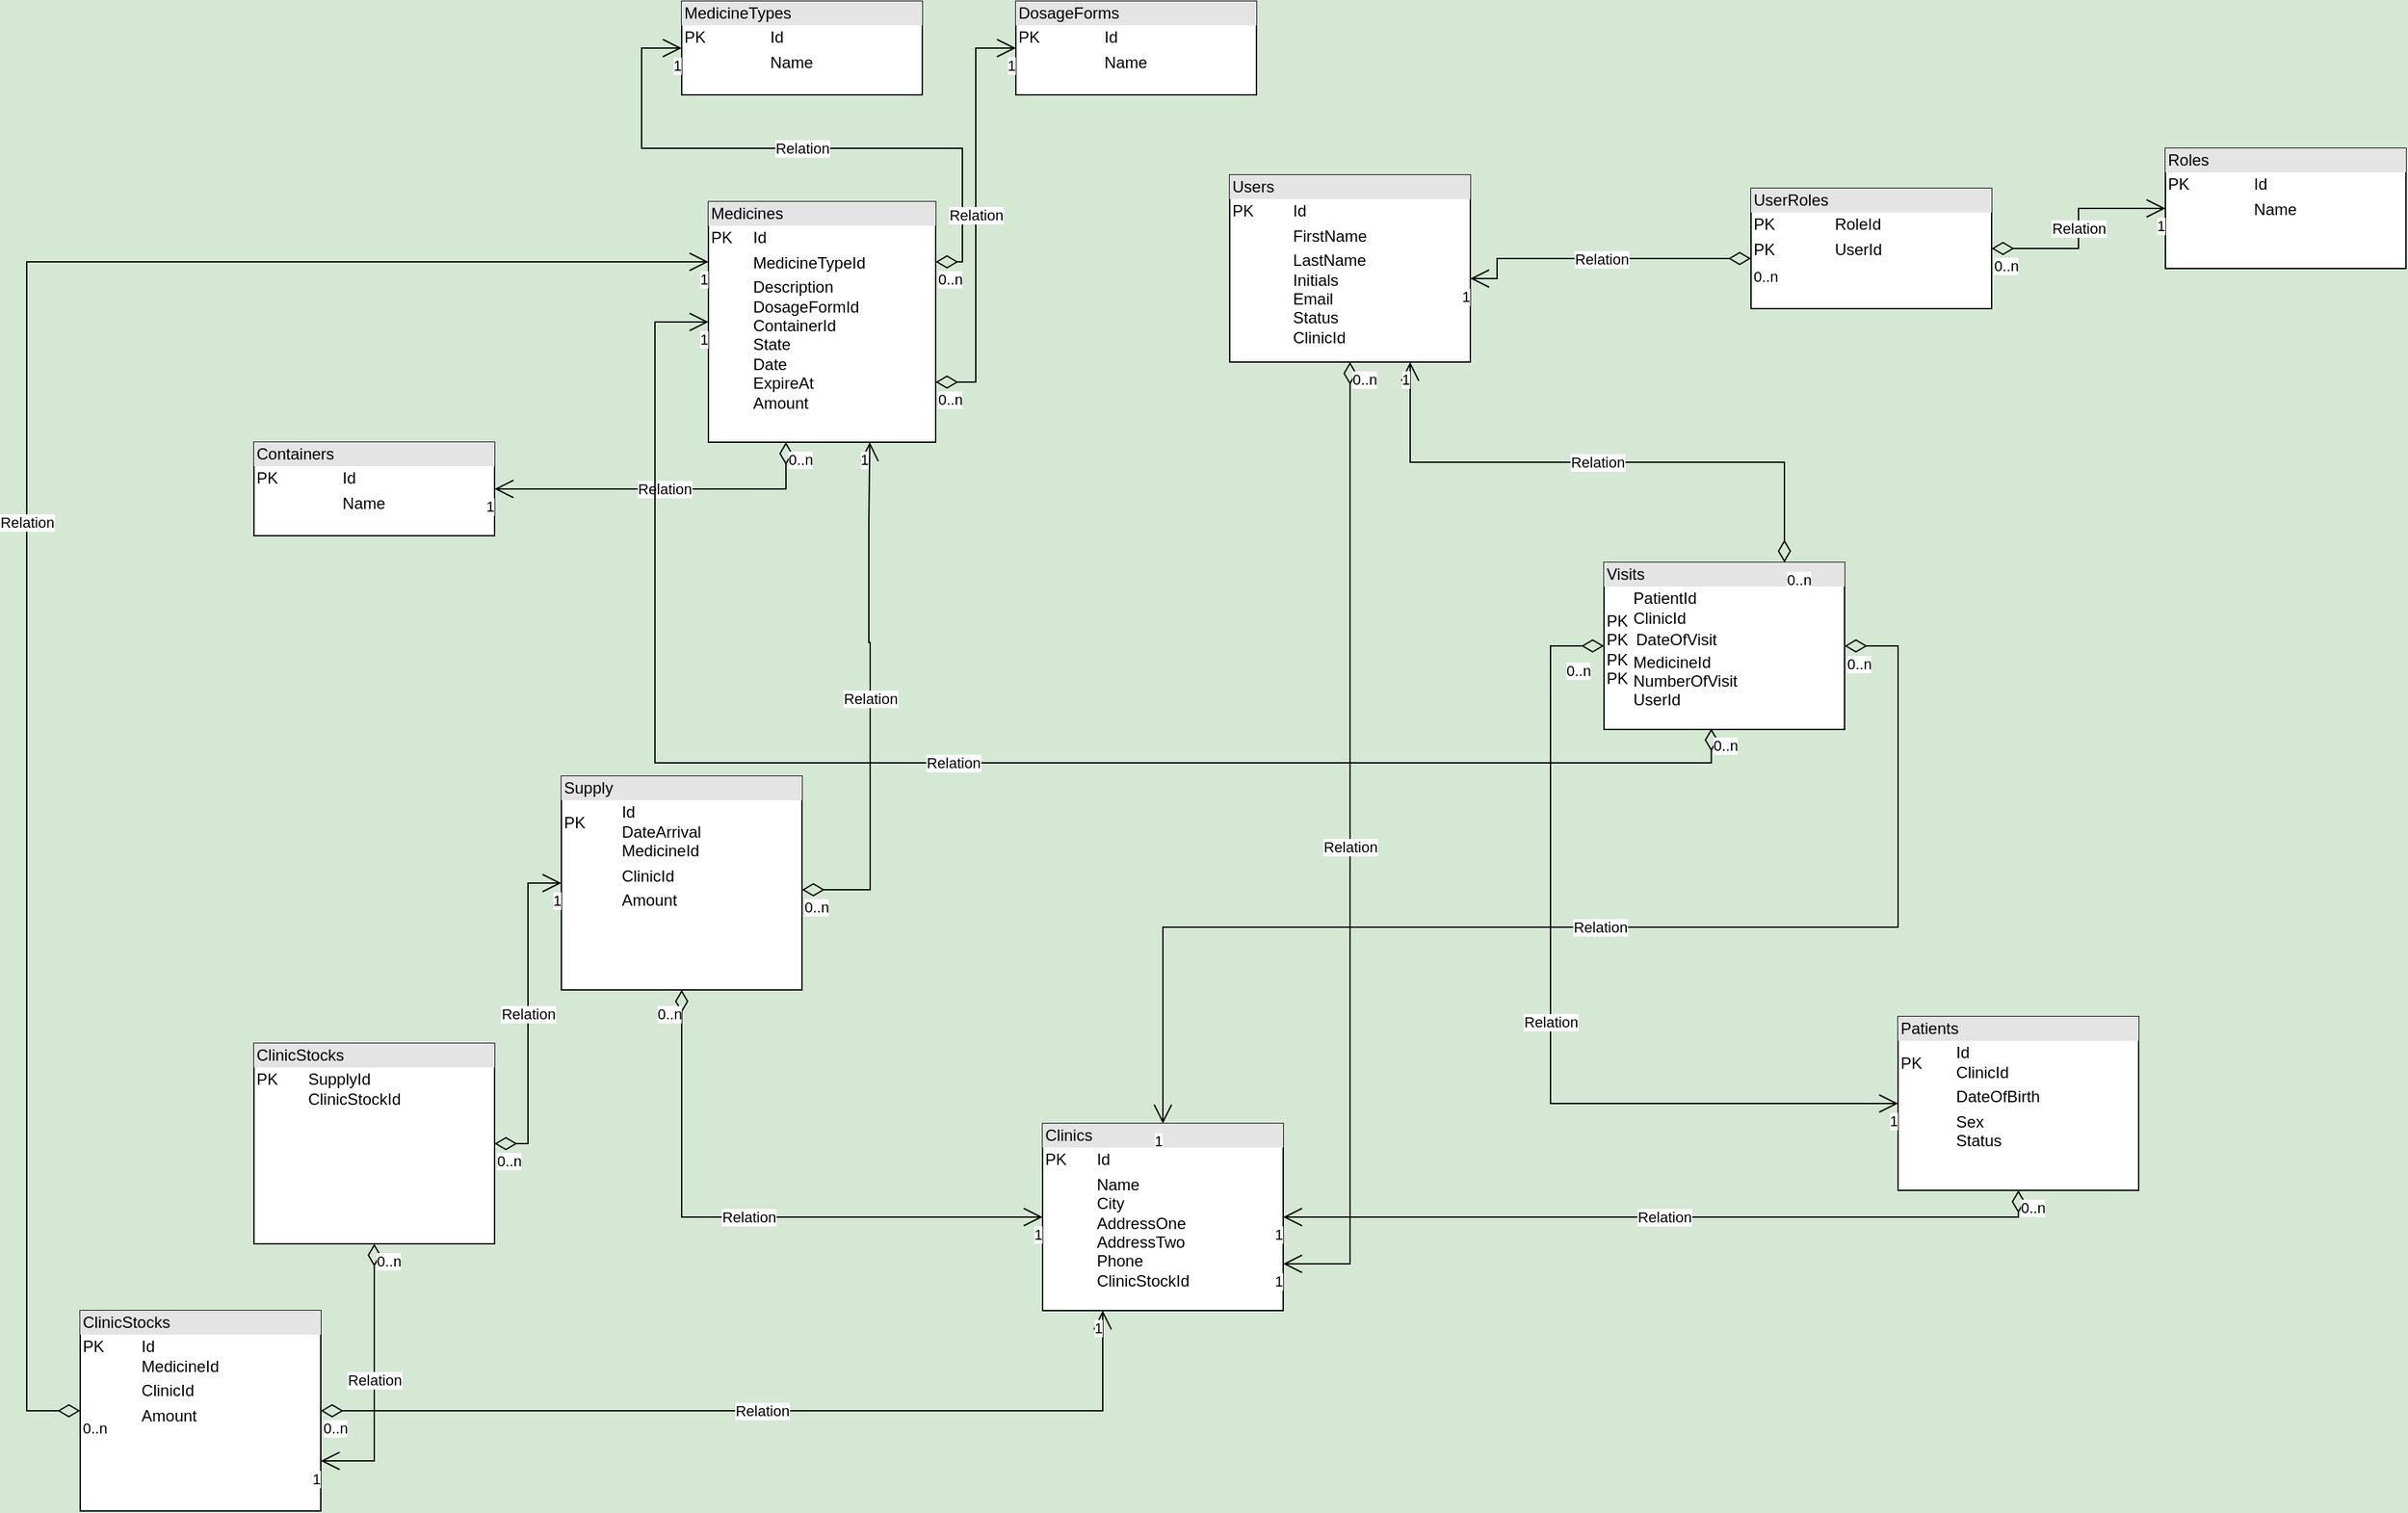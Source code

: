 <mxfile version="26.2.14">
  <diagram name="Page-1" id="2ca16b54-16f6-2749-3443-fa8db7711227">
    <mxGraphModel dx="3540" dy="1884" grid="1" gridSize="10" guides="1" tooltips="1" connect="1" arrows="1" fold="1" page="0" pageScale="1" pageWidth="1100" pageHeight="850" background="#D5E8D4" math="0" shadow="0">
      <root>
        <mxCell id="0" />
        <mxCell id="1" parent="0" />
        <mxCell id="k5YfsXKy078yhHcY-8dC-7" value="&lt;div style=&quot;box-sizing: border-box; width: 100%; background: rgb(228, 228, 228); padding: 2px;&quot;&gt;Users&lt;/div&gt;&lt;table style=&quot;width:100%;font-size:1em;&quot; cellpadding=&quot;2&quot; cellspacing=&quot;0&quot;&gt;&lt;tbody&gt;&lt;tr&gt;&lt;td&gt;PK&lt;/td&gt;&lt;td&gt;Id&lt;/td&gt;&lt;/tr&gt;&lt;tr&gt;&lt;td&gt;&lt;br&gt;&lt;/td&gt;&lt;td&gt;FirstName&lt;/td&gt;&lt;/tr&gt;&lt;tr&gt;&lt;td&gt;&lt;/td&gt;&lt;td&gt;LastName&lt;br&gt;Initials&lt;br&gt;Email&lt;br&gt;Status&lt;br&gt;ClinicId&lt;/td&gt;&lt;/tr&gt;&lt;/tbody&gt;&lt;/table&gt;" style="verticalAlign=top;align=left;overflow=fill;html=1;whiteSpace=wrap;" parent="1" vertex="1">
          <mxGeometry x="290" y="-130" width="180" height="140" as="geometry" />
        </mxCell>
        <mxCell id="k5YfsXKy078yhHcY-8dC-8" value="&lt;div style=&quot;box-sizing: border-box; width: 100%; background: rgb(228, 228, 228); padding: 2px;&quot;&gt;Roles&lt;/div&gt;&lt;table style=&quot;width:100%;font-size:1em;&quot; cellpadding=&quot;2&quot; cellspacing=&quot;0&quot;&gt;&lt;tbody&gt;&lt;tr&gt;&lt;td&gt;PK&lt;/td&gt;&lt;td&gt;Id&lt;/td&gt;&lt;/tr&gt;&lt;tr&gt;&lt;td&gt;&lt;br&gt;&lt;/td&gt;&lt;td&gt;Name&lt;/td&gt;&lt;/tr&gt;&lt;tr&gt;&lt;td&gt;&lt;/td&gt;&lt;td&gt;&lt;br&gt;&lt;/td&gt;&lt;/tr&gt;&lt;/tbody&gt;&lt;/table&gt;" style="verticalAlign=top;align=left;overflow=fill;html=1;whiteSpace=wrap;" parent="1" vertex="1">
          <mxGeometry x="990" y="-150" width="180" height="90" as="geometry" />
        </mxCell>
        <mxCell id="k5YfsXKy078yhHcY-8dC-9" value="&lt;div style=&quot;box-sizing: border-box; width: 100%; background: rgb(228, 228, 228); padding: 2px;&quot;&gt;MedicineTypes&lt;/div&gt;&lt;table style=&quot;width:100%;font-size:1em;&quot; cellpadding=&quot;2&quot; cellspacing=&quot;0&quot;&gt;&lt;tbody&gt;&lt;tr&gt;&lt;td&gt;PK&lt;/td&gt;&lt;td&gt;Id&lt;/td&gt;&lt;/tr&gt;&lt;tr&gt;&lt;td&gt;&lt;br&gt;&lt;/td&gt;&lt;td&gt;Name&lt;/td&gt;&lt;/tr&gt;&lt;tr&gt;&lt;td&gt;&lt;/td&gt;&lt;td&gt;&lt;br&gt;&lt;/td&gt;&lt;/tr&gt;&lt;/tbody&gt;&lt;/table&gt;" style="verticalAlign=top;align=left;overflow=fill;html=1;whiteSpace=wrap;" parent="1" vertex="1">
          <mxGeometry x="-120" y="-260" width="180" height="70" as="geometry" />
        </mxCell>
        <mxCell id="k5YfsXKy078yhHcY-8dC-10" value="&lt;div style=&quot;box-sizing: border-box; width: 100%; background: rgb(228, 228, 228); padding: 2px;&quot;&gt;DosageForms&lt;/div&gt;&lt;table style=&quot;width:100%;font-size:1em;&quot; cellpadding=&quot;2&quot; cellspacing=&quot;0&quot;&gt;&lt;tbody&gt;&lt;tr&gt;&lt;td&gt;PK&lt;/td&gt;&lt;td&gt;Id&lt;/td&gt;&lt;/tr&gt;&lt;tr&gt;&lt;td&gt;&lt;br&gt;&lt;/td&gt;&lt;td&gt;Name&lt;/td&gt;&lt;/tr&gt;&lt;tr&gt;&lt;td&gt;&lt;/td&gt;&lt;td&gt;&lt;br&gt;&lt;/td&gt;&lt;/tr&gt;&lt;/tbody&gt;&lt;/table&gt;" style="verticalAlign=top;align=left;overflow=fill;html=1;whiteSpace=wrap;" parent="1" vertex="1">
          <mxGeometry x="130" y="-260" width="180" height="70" as="geometry" />
        </mxCell>
        <mxCell id="k5YfsXKy078yhHcY-8dC-11" value="&lt;div style=&quot;box-sizing: border-box; width: 100%; background: rgb(228, 228, 228); padding: 2px;&quot;&gt;Medicines&lt;/div&gt;&lt;table style=&quot;width:100%;font-size:1em;&quot; cellpadding=&quot;2&quot; cellspacing=&quot;0&quot;&gt;&lt;tbody&gt;&lt;tr&gt;&lt;td&gt;PK&lt;/td&gt;&lt;td&gt;Id&lt;/td&gt;&lt;/tr&gt;&lt;tr&gt;&lt;td&gt;&lt;br&gt;&lt;/td&gt;&lt;td&gt;MedicineTypeId&lt;/td&gt;&lt;/tr&gt;&lt;tr&gt;&lt;td&gt;&lt;/td&gt;&lt;td&gt;Description&lt;br&gt;DosageFormId&lt;br&gt;ContainerId&lt;br&gt;State&lt;br&gt;Date&lt;br&gt;ExpireAt&lt;br&gt;Amount&lt;br&gt;&lt;br&gt;&lt;br&gt;&lt;br&gt;&lt;br&gt;&lt;/td&gt;&lt;/tr&gt;&lt;/tbody&gt;&lt;/table&gt;" style="verticalAlign=top;align=left;overflow=fill;html=1;whiteSpace=wrap;" parent="1" vertex="1">
          <mxGeometry x="-100" y="-110" width="170" height="180" as="geometry" />
        </mxCell>
        <mxCell id="k5YfsXKy078yhHcY-8dC-12" value="&lt;div style=&quot;box-sizing: border-box; width: 100%; background: rgb(228, 228, 228); padding: 2px;&quot;&gt;UserRoles&lt;/div&gt;&lt;table style=&quot;width:100%;font-size:1em;&quot; cellpadding=&quot;2&quot; cellspacing=&quot;0&quot;&gt;&lt;tbody&gt;&lt;tr&gt;&lt;td&gt;PK&lt;/td&gt;&lt;td&gt;RoleId&lt;/td&gt;&lt;/tr&gt;&lt;tr&gt;&lt;td&gt;PK&lt;/td&gt;&lt;td&gt;UserId&lt;/td&gt;&lt;/tr&gt;&lt;tr&gt;&lt;td&gt;&lt;/td&gt;&lt;td&gt;&lt;br&gt;&lt;/td&gt;&lt;/tr&gt;&lt;/tbody&gt;&lt;/table&gt;" style="verticalAlign=top;align=left;overflow=fill;html=1;whiteSpace=wrap;" parent="1" vertex="1">
          <mxGeometry x="680" y="-120" width="180" height="90" as="geometry" />
        </mxCell>
        <mxCell id="k5YfsXKy078yhHcY-8dC-21" value="&lt;div style=&quot;box-sizing: border-box; width: 100%; background: rgb(228, 228, 228); padding: 2px;&quot;&gt;Containers&lt;/div&gt;&lt;table style=&quot;width:100%;font-size:1em;&quot; cellpadding=&quot;2&quot; cellspacing=&quot;0&quot;&gt;&lt;tbody&gt;&lt;tr&gt;&lt;td&gt;PK&lt;/td&gt;&lt;td&gt;Id&lt;/td&gt;&lt;/tr&gt;&lt;tr&gt;&lt;td&gt;&lt;br&gt;&lt;/td&gt;&lt;td&gt;Name&lt;/td&gt;&lt;/tr&gt;&lt;tr&gt;&lt;td&gt;&lt;/td&gt;&lt;td&gt;&lt;br&gt;&lt;/td&gt;&lt;/tr&gt;&lt;/tbody&gt;&lt;/table&gt;" style="verticalAlign=top;align=left;overflow=fill;html=1;whiteSpace=wrap;" parent="1" vertex="1">
          <mxGeometry x="-440" y="70" width="180" height="70" as="geometry" />
        </mxCell>
        <mxCell id="k5YfsXKy078yhHcY-8dC-23" value="&lt;div style=&quot;box-sizing: border-box; width: 100%; background: rgb(228, 228, 228); padding: 2px;&quot;&gt;Supply&lt;/div&gt;&lt;table style=&quot;width:100%;font-size:1em;&quot; cellpadding=&quot;2&quot; cellspacing=&quot;0&quot;&gt;&lt;tbody&gt;&lt;tr&gt;&lt;td&gt;PK&lt;br&gt;&lt;br&gt;&lt;/td&gt;&lt;td&gt;Id&lt;br&gt;DateArrival&lt;br&gt;MedicineId&lt;/td&gt;&lt;/tr&gt;&lt;tr&gt;&lt;td&gt;&lt;br&gt;&lt;/td&gt;&lt;td&gt;ClinicId&lt;/td&gt;&lt;/tr&gt;&lt;tr&gt;&lt;td&gt;&lt;/td&gt;&lt;td&gt;Amount&lt;br&gt;&lt;br&gt;&lt;/td&gt;&lt;/tr&gt;&lt;/tbody&gt;&lt;/table&gt;" style="verticalAlign=top;align=left;overflow=fill;html=1;whiteSpace=wrap;" parent="1" vertex="1">
          <mxGeometry x="-210" y="320" width="180" height="160" as="geometry" />
        </mxCell>
        <mxCell id="k5YfsXKy078yhHcY-8dC-24" value="&lt;div style=&quot;box-sizing: border-box; width: 100%; background: rgb(228, 228, 228); padding: 2px;&quot;&gt;Clinics&lt;/div&gt;&lt;table style=&quot;width:100%;font-size:1em;&quot; cellpadding=&quot;2&quot; cellspacing=&quot;0&quot;&gt;&lt;tbody&gt;&lt;tr&gt;&lt;td&gt;PK&lt;/td&gt;&lt;td&gt;Id&lt;/td&gt;&lt;/tr&gt;&lt;tr&gt;&lt;td&gt;&lt;br&gt;&lt;/td&gt;&lt;td&gt;Name&lt;br&gt;City&lt;br&gt;AddressOne&lt;br&gt;AddressTwo&lt;br&gt;Phone&lt;br&gt;ClinicStockId&lt;/td&gt;&lt;/tr&gt;&lt;tr&gt;&lt;td&gt;&lt;/td&gt;&lt;td&gt;&lt;br&gt;&lt;/td&gt;&lt;/tr&gt;&lt;/tbody&gt;&lt;/table&gt;" style="verticalAlign=top;align=left;overflow=fill;html=1;whiteSpace=wrap;" parent="1" vertex="1">
          <mxGeometry x="150" y="580" width="180" height="140" as="geometry" />
        </mxCell>
        <mxCell id="k5YfsXKy078yhHcY-8dC-32" value="Relation" style="endArrow=open;html=1;endSize=12;startArrow=diamondThin;startSize=14;startFill=0;edgeStyle=orthogonalEdgeStyle;rounded=0;entryX=0.75;entryY=1;entryDx=0;entryDy=0;" parent="1" edge="1">
          <mxGeometry relative="1" as="geometry">
            <mxPoint x="-30" y="405" as="sourcePoint" />
            <mxPoint x="20.74" y="70" as="targetPoint" />
            <Array as="points">
              <mxPoint x="21" y="405" />
              <mxPoint x="21" y="220" />
              <mxPoint x="20" y="220" />
              <mxPoint x="20" y="130" />
            </Array>
          </mxGeometry>
        </mxCell>
        <mxCell id="k5YfsXKy078yhHcY-8dC-33" value="0..n" style="edgeLabel;resizable=0;html=1;align=left;verticalAlign=top;" parent="k5YfsXKy078yhHcY-8dC-32" connectable="0" vertex="1">
          <mxGeometry x="-1" relative="1" as="geometry" />
        </mxCell>
        <mxCell id="k5YfsXKy078yhHcY-8dC-34" value="1" style="edgeLabel;resizable=0;html=1;align=right;verticalAlign=top;" parent="k5YfsXKy078yhHcY-8dC-32" connectable="0" vertex="1">
          <mxGeometry x="1" relative="1" as="geometry" />
        </mxCell>
        <mxCell id="k5YfsXKy078yhHcY-8dC-35" value="Relation" style="endArrow=open;html=1;endSize=12;startArrow=diamondThin;startSize=14;startFill=0;edgeStyle=orthogonalEdgeStyle;rounded=0;exitX=0.5;exitY=1;exitDx=0;exitDy=0;entryX=0;entryY=0.5;entryDx=0;entryDy=0;" parent="1" source="k5YfsXKy078yhHcY-8dC-23" target="k5YfsXKy078yhHcY-8dC-24" edge="1">
          <mxGeometry relative="1" as="geometry">
            <mxPoint x="430" y="350" as="sourcePoint" />
            <mxPoint x="20" y="560" as="targetPoint" />
            <Array as="points">
              <mxPoint x="-120" y="650" />
            </Array>
          </mxGeometry>
        </mxCell>
        <mxCell id="k5YfsXKy078yhHcY-8dC-36" value="0..n" style="edgeLabel;resizable=0;html=1;align=left;verticalAlign=top;" parent="k5YfsXKy078yhHcY-8dC-35" connectable="0" vertex="1">
          <mxGeometry x="-1" relative="1" as="geometry">
            <mxPoint x="-20" y="5" as="offset" />
          </mxGeometry>
        </mxCell>
        <mxCell id="k5YfsXKy078yhHcY-8dC-37" value="1" style="edgeLabel;resizable=0;html=1;align=right;verticalAlign=top;" parent="k5YfsXKy078yhHcY-8dC-35" connectable="0" vertex="1">
          <mxGeometry x="1" relative="1" as="geometry" />
        </mxCell>
        <mxCell id="k5YfsXKy078yhHcY-8dC-38" value="Relation" style="endArrow=open;html=1;endSize=12;startArrow=diamondThin;startSize=14;startFill=0;edgeStyle=orthogonalEdgeStyle;rounded=0;exitX=0;exitY=0.5;exitDx=0;exitDy=0;entryX=1;entryY=0.5;entryDx=0;entryDy=0;" parent="1" edge="1">
          <mxGeometry relative="1" as="geometry">
            <mxPoint x="680" y="-67.5" as="sourcePoint" />
            <mxPoint x="470" y="-52.5" as="targetPoint" />
            <Array as="points">
              <mxPoint x="490" y="-67" />
              <mxPoint x="490" y="-52" />
            </Array>
          </mxGeometry>
        </mxCell>
        <mxCell id="k5YfsXKy078yhHcY-8dC-39" value="0..n" style="edgeLabel;resizable=0;html=1;align=left;verticalAlign=top;" parent="k5YfsXKy078yhHcY-8dC-38" connectable="0" vertex="1">
          <mxGeometry x="-1" relative="1" as="geometry" />
        </mxCell>
        <mxCell id="k5YfsXKy078yhHcY-8dC-40" value="1" style="edgeLabel;resizable=0;html=1;align=right;verticalAlign=top;" parent="k5YfsXKy078yhHcY-8dC-38" connectable="0" vertex="1">
          <mxGeometry x="1" relative="1" as="geometry" />
        </mxCell>
        <mxCell id="k5YfsXKy078yhHcY-8dC-41" value="Relation" style="endArrow=open;html=1;endSize=12;startArrow=diamondThin;startSize=14;startFill=0;edgeStyle=orthogonalEdgeStyle;rounded=0;exitX=1;exitY=0.5;exitDx=0;exitDy=0;entryX=0;entryY=0.5;entryDx=0;entryDy=0;" parent="1" source="k5YfsXKy078yhHcY-8dC-12" target="k5YfsXKy078yhHcY-8dC-8" edge="1">
          <mxGeometry relative="1" as="geometry">
            <mxPoint x="410" y="350" as="sourcePoint" />
            <mxPoint x="570" y="350" as="targetPoint" />
          </mxGeometry>
        </mxCell>
        <mxCell id="k5YfsXKy078yhHcY-8dC-42" value="0..n" style="edgeLabel;resizable=0;html=1;align=left;verticalAlign=top;" parent="k5YfsXKy078yhHcY-8dC-41" connectable="0" vertex="1">
          <mxGeometry x="-1" relative="1" as="geometry" />
        </mxCell>
        <mxCell id="k5YfsXKy078yhHcY-8dC-43" value="1" style="edgeLabel;resizable=0;html=1;align=right;verticalAlign=top;" parent="k5YfsXKy078yhHcY-8dC-41" connectable="0" vertex="1">
          <mxGeometry x="1" relative="1" as="geometry" />
        </mxCell>
        <mxCell id="k5YfsXKy078yhHcY-8dC-49" value="Relation" style="endArrow=open;html=1;endSize=12;startArrow=diamondThin;startSize=14;startFill=0;edgeStyle=orthogonalEdgeStyle;rounded=0;exitX=1;exitY=0.25;exitDx=0;exitDy=0;entryX=0;entryY=0.5;entryDx=0;entryDy=0;" parent="1" source="k5YfsXKy078yhHcY-8dC-11" target="k5YfsXKy078yhHcY-8dC-9" edge="1">
          <mxGeometry relative="1" as="geometry">
            <mxPoint x="600" y="360" as="sourcePoint" />
            <mxPoint x="760" y="360" as="targetPoint" />
            <mxPoint as="offset" />
            <Array as="points">
              <mxPoint x="90" y="-65" />
              <mxPoint x="90" y="-150" />
              <mxPoint x="-150" y="-150" />
              <mxPoint x="-150" y="-225" />
            </Array>
          </mxGeometry>
        </mxCell>
        <mxCell id="k5YfsXKy078yhHcY-8dC-50" value="0..n" style="edgeLabel;resizable=0;html=1;align=left;verticalAlign=top;" parent="k5YfsXKy078yhHcY-8dC-49" connectable="0" vertex="1">
          <mxGeometry x="-1" relative="1" as="geometry" />
        </mxCell>
        <mxCell id="k5YfsXKy078yhHcY-8dC-51" value="1" style="edgeLabel;resizable=0;html=1;align=right;verticalAlign=top;" parent="k5YfsXKy078yhHcY-8dC-49" connectable="0" vertex="1">
          <mxGeometry x="1" relative="1" as="geometry" />
        </mxCell>
        <mxCell id="k5YfsXKy078yhHcY-8dC-52" value="Relation" style="endArrow=open;html=1;endSize=12;startArrow=diamondThin;startSize=14;startFill=0;edgeStyle=orthogonalEdgeStyle;rounded=0;exitX=1;exitY=0.75;exitDx=0;exitDy=0;entryX=0;entryY=0.5;entryDx=0;entryDy=0;" parent="1" source="k5YfsXKy078yhHcY-8dC-11" target="k5YfsXKy078yhHcY-8dC-10" edge="1">
          <mxGeometry relative="1" as="geometry">
            <mxPoint x="590" y="414.5" as="sourcePoint" />
            <mxPoint x="750" y="414.5" as="targetPoint" />
          </mxGeometry>
        </mxCell>
        <mxCell id="k5YfsXKy078yhHcY-8dC-53" value="0..n" style="edgeLabel;resizable=0;html=1;align=left;verticalAlign=top;" parent="k5YfsXKy078yhHcY-8dC-52" connectable="0" vertex="1">
          <mxGeometry x="-1" relative="1" as="geometry" />
        </mxCell>
        <mxCell id="k5YfsXKy078yhHcY-8dC-54" value="1" style="edgeLabel;resizable=0;html=1;align=right;verticalAlign=top;" parent="k5YfsXKy078yhHcY-8dC-52" connectable="0" vertex="1">
          <mxGeometry x="1" relative="1" as="geometry" />
        </mxCell>
        <mxCell id="k5YfsXKy078yhHcY-8dC-55" value="Relation" style="endArrow=open;html=1;endSize=12;startArrow=diamondThin;startSize=14;startFill=0;edgeStyle=orthogonalEdgeStyle;rounded=0;exitX=0.341;exitY=0.998;exitDx=0;exitDy=0;entryX=1;entryY=0.5;entryDx=0;entryDy=0;exitPerimeter=0;" parent="1" target="k5YfsXKy078yhHcY-8dC-21" edge="1">
          <mxGeometry relative="1" as="geometry">
            <mxPoint x="-42.03" y="70.0" as="sourcePoint" />
            <mxPoint x="-390" y="105.36" as="targetPoint" />
            <Array as="points">
              <mxPoint x="-42" y="105" />
            </Array>
          </mxGeometry>
        </mxCell>
        <mxCell id="k5YfsXKy078yhHcY-8dC-56" value="0..n" style="edgeLabel;resizable=0;html=1;align=left;verticalAlign=top;" parent="k5YfsXKy078yhHcY-8dC-55" connectable="0" vertex="1">
          <mxGeometry x="-1" relative="1" as="geometry" />
        </mxCell>
        <mxCell id="k5YfsXKy078yhHcY-8dC-57" value="1" style="edgeLabel;resizable=0;html=1;align=right;verticalAlign=top;" parent="k5YfsXKy078yhHcY-8dC-55" connectable="0" vertex="1">
          <mxGeometry x="1" relative="1" as="geometry" />
        </mxCell>
        <mxCell id="k5YfsXKy078yhHcY-8dC-63" value="&lt;div style=&quot;box-sizing: border-box; width: 100%; background: rgb(228, 228, 228); padding: 2px;&quot;&gt;Patients&lt;/div&gt;&lt;table style=&quot;width:100%;font-size:1em;&quot; cellpadding=&quot;2&quot; cellspacing=&quot;0&quot;&gt;&lt;tbody&gt;&lt;tr&gt;&lt;td&gt;PK&lt;/td&gt;&lt;td&gt;Id&lt;br&gt;ClinicId&lt;/td&gt;&lt;/tr&gt;&lt;tr&gt;&lt;td&gt;&lt;/td&gt;&lt;td&gt;DateOfBirth&lt;/td&gt;&lt;/tr&gt;&lt;tr&gt;&lt;td&gt;&lt;/td&gt;&lt;td&gt;Sex&lt;br&gt;Status&lt;/td&gt;&lt;/tr&gt;&lt;/tbody&gt;&lt;/table&gt;" style="verticalAlign=top;align=left;overflow=fill;html=1;whiteSpace=wrap;" parent="1" vertex="1">
          <mxGeometry x="790" y="500" width="180" height="130" as="geometry" />
        </mxCell>
        <mxCell id="k5YfsXKy078yhHcY-8dC-65" value="&lt;div style=&quot;box-sizing: border-box; width: 100%; background: rgb(228, 228, 228); padding: 2px;&quot;&gt;Visits&lt;/div&gt;&lt;table style=&quot;width:100%;font-size:1em;&quot; cellpadding=&quot;2&quot; cellspacing=&quot;0&quot;&gt;&lt;tbody&gt;&lt;tr&gt;&lt;td&gt;PK&lt;br&gt;PK&lt;br&gt;PK&lt;br&gt;PK&lt;/td&gt;&lt;td&gt;PatientId&lt;span style=&quot;white-space: pre;&quot;&gt;&#x9;&lt;/span&gt;&lt;br&gt;ClinicId&lt;span style=&quot;white-space: pre;&quot;&gt;&#x9;&lt;/span&gt;&lt;table style=&quot;font-size: 1em; width: 180px;&quot; cellpadding=&quot;2&quot; cellspacing=&quot;0&quot;&gt;&lt;tbody&gt;&lt;tr&gt;&lt;td&gt;DateOfVisit&lt;/td&gt;&lt;/tr&gt;&lt;tr&gt;&lt;/tr&gt;&lt;/tbody&gt;&lt;/table&gt;MedicineId&lt;br&gt;NumberOfVisit&lt;br&gt;UserId&lt;/td&gt;&lt;/tr&gt;&lt;tr&gt;&lt;td&gt;&lt;br&gt;&lt;/td&gt;&lt;td&gt;&lt;br&gt;&lt;br&gt;&lt;/td&gt;&lt;/tr&gt;&lt;tr&gt;&lt;td&gt;&lt;/td&gt;&lt;td&gt;&lt;br&gt;&lt;/td&gt;&lt;/tr&gt;&lt;/tbody&gt;&lt;/table&gt;" style="verticalAlign=top;align=left;overflow=fill;html=1;whiteSpace=wrap;" parent="1" vertex="1">
          <mxGeometry x="570" y="160" width="180" height="125" as="geometry" />
        </mxCell>
        <mxCell id="k5YfsXKy078yhHcY-8dC-66" value="Relation" style="endArrow=open;html=1;endSize=12;startArrow=diamondThin;startSize=14;startFill=0;edgeStyle=orthogonalEdgeStyle;rounded=0;exitX=0;exitY=0.5;exitDx=0;exitDy=0;entryX=0;entryY=0.5;entryDx=0;entryDy=0;" parent="1" source="k5YfsXKy078yhHcY-8dC-65" target="k5YfsXKy078yhHcY-8dC-63" edge="1">
          <mxGeometry relative="1" as="geometry">
            <mxPoint x="410" y="470" as="sourcePoint" />
            <mxPoint x="570" y="470" as="targetPoint" />
            <Array as="points">
              <mxPoint x="530" y="223" />
              <mxPoint x="530" y="565" />
            </Array>
          </mxGeometry>
        </mxCell>
        <mxCell id="k5YfsXKy078yhHcY-8dC-67" value="0..n" style="edgeLabel;resizable=0;html=1;align=left;verticalAlign=top;" parent="k5YfsXKy078yhHcY-8dC-66" connectable="0" vertex="1">
          <mxGeometry x="-1" relative="1" as="geometry">
            <mxPoint x="-30" y="5" as="offset" />
          </mxGeometry>
        </mxCell>
        <mxCell id="k5YfsXKy078yhHcY-8dC-68" value="1" style="edgeLabel;resizable=0;html=1;align=right;verticalAlign=top;" parent="k5YfsXKy078yhHcY-8dC-66" connectable="0" vertex="1">
          <mxGeometry x="1" relative="1" as="geometry" />
        </mxCell>
        <mxCell id="k5YfsXKy078yhHcY-8dC-69" value="Relation" style="endArrow=open;html=1;endSize=12;startArrow=diamondThin;startSize=14;startFill=0;edgeStyle=orthogonalEdgeStyle;rounded=0;exitX=0.5;exitY=1;exitDx=0;exitDy=0;entryX=1;entryY=0.75;entryDx=0;entryDy=0;" parent="1" source="k5YfsXKy078yhHcY-8dC-7" target="k5YfsXKy078yhHcY-8dC-24" edge="1">
          <mxGeometry relative="1" as="geometry">
            <mxPoint x="410" y="370" as="sourcePoint" />
            <mxPoint x="570" y="370" as="targetPoint" />
            <Array as="points">
              <mxPoint x="380" y="685" />
            </Array>
            <mxPoint as="offset" />
          </mxGeometry>
        </mxCell>
        <mxCell id="k5YfsXKy078yhHcY-8dC-70" value="0..n" style="edgeLabel;resizable=0;html=1;align=left;verticalAlign=top;" parent="k5YfsXKy078yhHcY-8dC-69" connectable="0" vertex="1">
          <mxGeometry x="-1" relative="1" as="geometry" />
        </mxCell>
        <mxCell id="k5YfsXKy078yhHcY-8dC-71" value="1" style="edgeLabel;resizable=0;html=1;align=right;verticalAlign=top;" parent="k5YfsXKy078yhHcY-8dC-69" connectable="0" vertex="1">
          <mxGeometry x="1" relative="1" as="geometry" />
        </mxCell>
        <mxCell id="k5YfsXKy078yhHcY-8dC-75" value="Relation" style="endArrow=open;html=1;endSize=12;startArrow=diamondThin;startSize=14;startFill=0;edgeStyle=orthogonalEdgeStyle;rounded=0;entryX=0;entryY=0.5;entryDx=0;entryDy=0;exitX=0.446;exitY=0.995;exitDx=0;exitDy=0;exitPerimeter=0;" parent="1" source="k5YfsXKy078yhHcY-8dC-65" target="k5YfsXKy078yhHcY-8dC-11" edge="1">
          <mxGeometry relative="1" as="geometry">
            <mxPoint x="410" y="380" as="sourcePoint" />
            <mxPoint x="570" y="380" as="targetPoint" />
            <Array as="points">
              <mxPoint x="650" y="310" />
              <mxPoint x="-140" y="310" />
              <mxPoint x="-140" y="-20" />
            </Array>
          </mxGeometry>
        </mxCell>
        <mxCell id="k5YfsXKy078yhHcY-8dC-76" value="0..n" style="edgeLabel;resizable=0;html=1;align=left;verticalAlign=top;" parent="k5YfsXKy078yhHcY-8dC-75" connectable="0" vertex="1">
          <mxGeometry x="-1" relative="1" as="geometry" />
        </mxCell>
        <mxCell id="k5YfsXKy078yhHcY-8dC-77" value="1" style="edgeLabel;resizable=0;html=1;align=right;verticalAlign=top;" parent="k5YfsXKy078yhHcY-8dC-75" connectable="0" vertex="1">
          <mxGeometry x="1" relative="1" as="geometry" />
        </mxCell>
        <mxCell id="Tc5bM_jjAUg0h41O2GLL-1" value="&lt;div style=&quot;box-sizing: border-box; width: 100%; background: rgb(228, 228, 228); padding: 2px;&quot;&gt;ClinicStocks&lt;/div&gt;&lt;table style=&quot;width:100%;font-size:1em;&quot; cellpadding=&quot;2&quot; cellspacing=&quot;0&quot;&gt;&lt;tbody&gt;&lt;tr&gt;&lt;td&gt;PK&lt;br&gt;&lt;br&gt;&lt;/td&gt;&lt;td&gt;Id&lt;br&gt;MedicineId&lt;/td&gt;&lt;/tr&gt;&lt;tr&gt;&lt;td&gt;&lt;br&gt;&lt;/td&gt;&lt;td&gt;ClinicId&lt;/td&gt;&lt;/tr&gt;&lt;tr&gt;&lt;td&gt;&lt;/td&gt;&lt;td&gt;Amount&lt;br&gt;&lt;br&gt;&lt;br&gt;&lt;/td&gt;&lt;/tr&gt;&lt;/tbody&gt;&lt;/table&gt;" style="verticalAlign=top;align=left;overflow=fill;html=1;whiteSpace=wrap;" parent="1" vertex="1">
          <mxGeometry x="-570" y="720" width="180" height="150" as="geometry" />
        </mxCell>
        <mxCell id="Tc5bM_jjAUg0h41O2GLL-4" value="&lt;div style=&quot;box-sizing: border-box; width: 100%; background: rgb(228, 228, 228); padding: 2px;&quot;&gt;ClinicStocks&lt;/div&gt;&lt;table style=&quot;width:100%;font-size:1em;&quot; cellpadding=&quot;2&quot; cellspacing=&quot;0&quot;&gt;&lt;tbody&gt;&lt;tr&gt;&lt;td&gt;PK&lt;br&gt;&lt;br&gt;&lt;/td&gt;&lt;td&gt;SupplyId&lt;br&gt;ClinicStockId&lt;/td&gt;&lt;/tr&gt;&lt;tr&gt;&lt;td&gt;&lt;/td&gt;&lt;td&gt;&lt;br&gt;&lt;br&gt;&lt;br&gt;&lt;/td&gt;&lt;/tr&gt;&lt;/tbody&gt;&lt;/table&gt;" style="verticalAlign=top;align=left;overflow=fill;html=1;whiteSpace=wrap;" parent="1" vertex="1">
          <mxGeometry x="-440" y="520" width="180" height="150" as="geometry" />
        </mxCell>
        <mxCell id="VgIQAjNQEwHclF-OJjE5-1" value="Relation" style="endArrow=open;html=1;endSize=12;startArrow=diamondThin;startSize=14;startFill=0;edgeStyle=orthogonalEdgeStyle;rounded=0;exitX=1;exitY=0.5;exitDx=0;exitDy=0;entryX=0;entryY=0.5;entryDx=0;entryDy=0;" parent="1" source="Tc5bM_jjAUg0h41O2GLL-4" target="k5YfsXKy078yhHcY-8dC-23" edge="1">
          <mxGeometry relative="1" as="geometry">
            <mxPoint x="-160" y="520" as="sourcePoint" />
            <mxPoint y="520" as="targetPoint" />
          </mxGeometry>
        </mxCell>
        <mxCell id="VgIQAjNQEwHclF-OJjE5-2" value="0..n" style="edgeLabel;resizable=0;html=1;align=left;verticalAlign=top;" parent="VgIQAjNQEwHclF-OJjE5-1" connectable="0" vertex="1">
          <mxGeometry x="-1" relative="1" as="geometry" />
        </mxCell>
        <mxCell id="VgIQAjNQEwHclF-OJjE5-3" value="1" style="edgeLabel;resizable=0;html=1;align=right;verticalAlign=top;" parent="VgIQAjNQEwHclF-OJjE5-1" connectable="0" vertex="1">
          <mxGeometry x="1" relative="1" as="geometry" />
        </mxCell>
        <mxCell id="VgIQAjNQEwHclF-OJjE5-4" value="Relation" style="endArrow=open;html=1;endSize=12;startArrow=diamondThin;startSize=14;startFill=0;edgeStyle=orthogonalEdgeStyle;rounded=0;exitX=0.5;exitY=1;exitDx=0;exitDy=0;entryX=1;entryY=0.75;entryDx=0;entryDy=0;" parent="1" source="Tc5bM_jjAUg0h41O2GLL-4" target="Tc5bM_jjAUg0h41O2GLL-1" edge="1">
          <mxGeometry relative="1" as="geometry">
            <mxPoint x="-160" y="520" as="sourcePoint" />
            <mxPoint y="520" as="targetPoint" />
          </mxGeometry>
        </mxCell>
        <mxCell id="VgIQAjNQEwHclF-OJjE5-5" value="0..n" style="edgeLabel;resizable=0;html=1;align=left;verticalAlign=top;" parent="VgIQAjNQEwHclF-OJjE5-4" connectable="0" vertex="1">
          <mxGeometry x="-1" relative="1" as="geometry" />
        </mxCell>
        <mxCell id="VgIQAjNQEwHclF-OJjE5-6" value="1" style="edgeLabel;resizable=0;html=1;align=right;verticalAlign=top;" parent="VgIQAjNQEwHclF-OJjE5-4" connectable="0" vertex="1">
          <mxGeometry x="1" relative="1" as="geometry" />
        </mxCell>
        <mxCell id="VgIQAjNQEwHclF-OJjE5-7" value="Relation" style="endArrow=open;html=1;endSize=12;startArrow=diamondThin;startSize=14;startFill=0;edgeStyle=orthogonalEdgeStyle;rounded=0;entryX=0;entryY=0.25;entryDx=0;entryDy=0;exitX=0;exitY=0.5;exitDx=0;exitDy=0;" parent="1" source="Tc5bM_jjAUg0h41O2GLL-1" target="k5YfsXKy078yhHcY-8dC-11" edge="1">
          <mxGeometry relative="1" as="geometry">
            <mxPoint x="-150" y="230" as="sourcePoint" />
            <mxPoint x="10" y="230" as="targetPoint" />
            <Array as="points">
              <mxPoint x="-610" y="795" />
              <mxPoint x="-610" y="-65" />
            </Array>
          </mxGeometry>
        </mxCell>
        <mxCell id="VgIQAjNQEwHclF-OJjE5-8" value="0..n" style="edgeLabel;resizable=0;html=1;align=left;verticalAlign=top;" parent="VgIQAjNQEwHclF-OJjE5-7" connectable="0" vertex="1">
          <mxGeometry x="-1" relative="1" as="geometry" />
        </mxCell>
        <mxCell id="VgIQAjNQEwHclF-OJjE5-9" value="1" style="edgeLabel;resizable=0;html=1;align=right;verticalAlign=top;" parent="VgIQAjNQEwHclF-OJjE5-7" connectable="0" vertex="1">
          <mxGeometry x="1" relative="1" as="geometry" />
        </mxCell>
        <mxCell id="VgIQAjNQEwHclF-OJjE5-10" value="Relation" style="endArrow=open;html=1;endSize=12;startArrow=diamondThin;startSize=14;startFill=0;edgeStyle=orthogonalEdgeStyle;rounded=0;exitX=1;exitY=0.5;exitDx=0;exitDy=0;entryX=0.25;entryY=1;entryDx=0;entryDy=0;" parent="1" source="Tc5bM_jjAUg0h41O2GLL-1" target="k5YfsXKy078yhHcY-8dC-24" edge="1">
          <mxGeometry relative="1" as="geometry">
            <mxPoint x="-290" y="650" as="sourcePoint" />
            <mxPoint x="-130" y="650" as="targetPoint" />
          </mxGeometry>
        </mxCell>
        <mxCell id="VgIQAjNQEwHclF-OJjE5-11" value="0..n" style="edgeLabel;resizable=0;html=1;align=left;verticalAlign=top;" parent="VgIQAjNQEwHclF-OJjE5-10" connectable="0" vertex="1">
          <mxGeometry x="-1" relative="1" as="geometry" />
        </mxCell>
        <mxCell id="VgIQAjNQEwHclF-OJjE5-12" value="1" style="edgeLabel;resizable=0;html=1;align=right;verticalAlign=top;" parent="VgIQAjNQEwHclF-OJjE5-10" connectable="0" vertex="1">
          <mxGeometry x="1" relative="1" as="geometry" />
        </mxCell>
        <mxCell id="kRVFlaKKhEQhchVDR1qj-4" value="Relation" style="endArrow=open;html=1;endSize=12;startArrow=diamondThin;startSize=14;startFill=0;edgeStyle=orthogonalEdgeStyle;rounded=0;entryX=1;entryY=0.5;entryDx=0;entryDy=0;exitX=0.5;exitY=1;exitDx=0;exitDy=0;" edge="1" parent="1" source="k5YfsXKy078yhHcY-8dC-63" target="k5YfsXKy078yhHcY-8dC-24">
          <mxGeometry relative="1" as="geometry">
            <mxPoint x="600" y="400" as="sourcePoint" />
            <mxPoint x="760" y="400" as="targetPoint" />
          </mxGeometry>
        </mxCell>
        <mxCell id="kRVFlaKKhEQhchVDR1qj-5" value="0..n" style="edgeLabel;resizable=0;html=1;align=left;verticalAlign=top;" connectable="0" vertex="1" parent="kRVFlaKKhEQhchVDR1qj-4">
          <mxGeometry x="-1" relative="1" as="geometry" />
        </mxCell>
        <mxCell id="kRVFlaKKhEQhchVDR1qj-6" value="1" style="edgeLabel;resizable=0;html=1;align=right;verticalAlign=top;" connectable="0" vertex="1" parent="kRVFlaKKhEQhchVDR1qj-4">
          <mxGeometry x="1" relative="1" as="geometry" />
        </mxCell>
        <mxCell id="kRVFlaKKhEQhchVDR1qj-7" value="Relation" style="endArrow=open;html=1;endSize=12;startArrow=diamondThin;startSize=14;startFill=0;edgeStyle=orthogonalEdgeStyle;rounded=0;entryX=0.5;entryY=0;entryDx=0;entryDy=0;exitX=1;exitY=0.5;exitDx=0;exitDy=0;" edge="1" parent="1" source="k5YfsXKy078yhHcY-8dC-65" target="k5YfsXKy078yhHcY-8dC-24">
          <mxGeometry relative="1" as="geometry">
            <mxPoint x="320" y="290" as="sourcePoint" />
            <mxPoint x="480" y="290" as="targetPoint" />
            <Array as="points">
              <mxPoint x="790" y="223" />
              <mxPoint x="790" y="433" />
              <mxPoint x="240" y="433" />
            </Array>
          </mxGeometry>
        </mxCell>
        <mxCell id="kRVFlaKKhEQhchVDR1qj-8" value="0..n" style="edgeLabel;resizable=0;html=1;align=left;verticalAlign=top;" connectable="0" vertex="1" parent="kRVFlaKKhEQhchVDR1qj-7">
          <mxGeometry x="-1" relative="1" as="geometry" />
        </mxCell>
        <mxCell id="kRVFlaKKhEQhchVDR1qj-9" value="1" style="edgeLabel;resizable=0;html=1;align=right;verticalAlign=top;" connectable="0" vertex="1" parent="kRVFlaKKhEQhchVDR1qj-7">
          <mxGeometry x="1" relative="1" as="geometry" />
        </mxCell>
        <mxCell id="kRVFlaKKhEQhchVDR1qj-10" value="Relation" style="endArrow=open;html=1;endSize=12;startArrow=diamondThin;startSize=14;startFill=0;edgeStyle=orthogonalEdgeStyle;rounded=0;entryX=0.75;entryY=1;entryDx=0;entryDy=0;exitX=0.75;exitY=0;exitDx=0;exitDy=0;" edge="1" parent="1" source="k5YfsXKy078yhHcY-8dC-65" target="k5YfsXKy078yhHcY-8dC-7">
          <mxGeometry relative="1" as="geometry">
            <mxPoint x="420" y="270" as="sourcePoint" />
            <mxPoint x="580" y="270" as="targetPoint" />
          </mxGeometry>
        </mxCell>
        <mxCell id="kRVFlaKKhEQhchVDR1qj-11" value="0..n" style="edgeLabel;resizable=0;html=1;align=left;verticalAlign=top;" connectable="0" vertex="1" parent="kRVFlaKKhEQhchVDR1qj-10">
          <mxGeometry x="-1" relative="1" as="geometry" />
        </mxCell>
        <mxCell id="kRVFlaKKhEQhchVDR1qj-12" value="1" style="edgeLabel;resizable=0;html=1;align=right;verticalAlign=top;" connectable="0" vertex="1" parent="kRVFlaKKhEQhchVDR1qj-10">
          <mxGeometry x="1" relative="1" as="geometry" />
        </mxCell>
      </root>
    </mxGraphModel>
  </diagram>
</mxfile>
